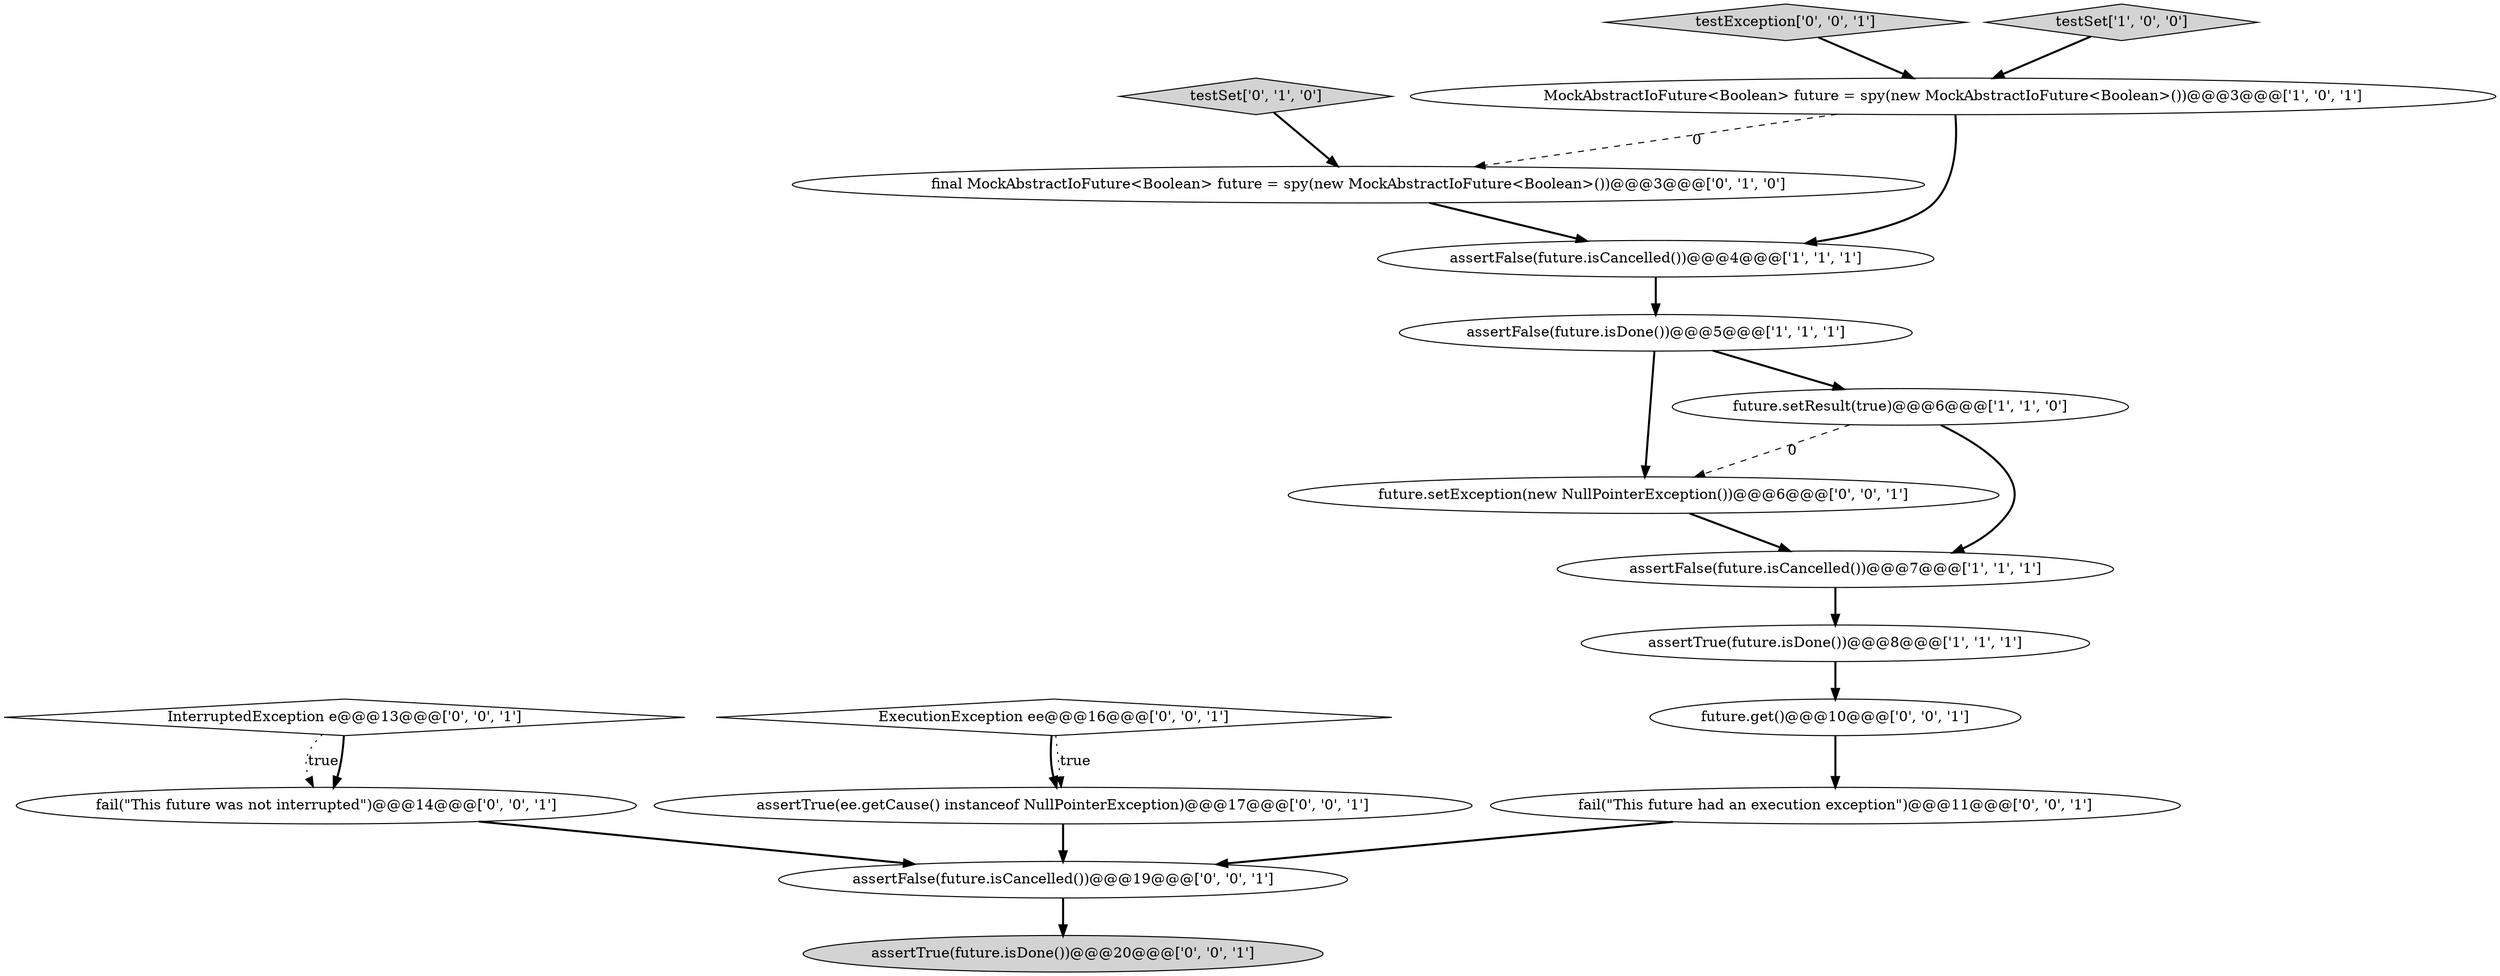 digraph {
16 [style = filled, label = "future.setException(new NullPointerException())@@@6@@@['0', '0', '1']", fillcolor = white, shape = ellipse image = "AAA0AAABBB3BBB"];
5 [style = filled, label = "assertTrue(future.isDone())@@@8@@@['1', '1', '1']", fillcolor = white, shape = ellipse image = "AAA0AAABBB1BBB"];
0 [style = filled, label = "MockAbstractIoFuture<Boolean> future = spy(new MockAbstractIoFuture<Boolean>())@@@3@@@['1', '0', '1']", fillcolor = white, shape = ellipse image = "AAA0AAABBB1BBB"];
3 [style = filled, label = "assertFalse(future.isDone())@@@5@@@['1', '1', '1']", fillcolor = white, shape = ellipse image = "AAA0AAABBB1BBB"];
10 [style = filled, label = "fail(\"This future was not interrupted\")@@@14@@@['0', '0', '1']", fillcolor = white, shape = ellipse image = "AAA0AAABBB3BBB"];
13 [style = filled, label = "assertTrue(ee.getCause() instanceof NullPointerException)@@@17@@@['0', '0', '1']", fillcolor = white, shape = ellipse image = "AAA0AAABBB3BBB"];
17 [style = filled, label = "assertTrue(future.isDone())@@@20@@@['0', '0', '1']", fillcolor = lightgray, shape = ellipse image = "AAA0AAABBB3BBB"];
2 [style = filled, label = "future.setResult(true)@@@6@@@['1', '1', '0']", fillcolor = white, shape = ellipse image = "AAA0AAABBB1BBB"];
11 [style = filled, label = "ExecutionException ee@@@16@@@['0', '0', '1']", fillcolor = white, shape = diamond image = "AAA0AAABBB3BBB"];
18 [style = filled, label = "testException['0', '0', '1']", fillcolor = lightgray, shape = diamond image = "AAA0AAABBB3BBB"];
1 [style = filled, label = "assertFalse(future.isCancelled())@@@7@@@['1', '1', '1']", fillcolor = white, shape = ellipse image = "AAA0AAABBB1BBB"];
12 [style = filled, label = "fail(\"This future had an execution exception\")@@@11@@@['0', '0', '1']", fillcolor = white, shape = ellipse image = "AAA0AAABBB3BBB"];
8 [style = filled, label = "testSet['0', '1', '0']", fillcolor = lightgray, shape = diamond image = "AAA0AAABBB2BBB"];
9 [style = filled, label = "InterruptedException e@@@13@@@['0', '0', '1']", fillcolor = white, shape = diamond image = "AAA0AAABBB3BBB"];
15 [style = filled, label = "future.get()@@@10@@@['0', '0', '1']", fillcolor = white, shape = ellipse image = "AAA0AAABBB3BBB"];
14 [style = filled, label = "assertFalse(future.isCancelled())@@@19@@@['0', '0', '1']", fillcolor = white, shape = ellipse image = "AAA0AAABBB3BBB"];
4 [style = filled, label = "testSet['1', '0', '0']", fillcolor = lightgray, shape = diamond image = "AAA0AAABBB1BBB"];
7 [style = filled, label = "final MockAbstractIoFuture<Boolean> future = spy(new MockAbstractIoFuture<Boolean>())@@@3@@@['0', '1', '0']", fillcolor = white, shape = ellipse image = "AAA1AAABBB2BBB"];
6 [style = filled, label = "assertFalse(future.isCancelled())@@@4@@@['1', '1', '1']", fillcolor = white, shape = ellipse image = "AAA0AAABBB1BBB"];
0->6 [style = bold, label=""];
14->17 [style = bold, label=""];
0->7 [style = dashed, label="0"];
3->2 [style = bold, label=""];
12->14 [style = bold, label=""];
15->12 [style = bold, label=""];
7->6 [style = bold, label=""];
9->10 [style = dotted, label="true"];
2->16 [style = dashed, label="0"];
16->1 [style = bold, label=""];
2->1 [style = bold, label=""];
6->3 [style = bold, label=""];
11->13 [style = bold, label=""];
8->7 [style = bold, label=""];
3->16 [style = bold, label=""];
13->14 [style = bold, label=""];
11->13 [style = dotted, label="true"];
10->14 [style = bold, label=""];
4->0 [style = bold, label=""];
5->15 [style = bold, label=""];
9->10 [style = bold, label=""];
18->0 [style = bold, label=""];
1->5 [style = bold, label=""];
}
